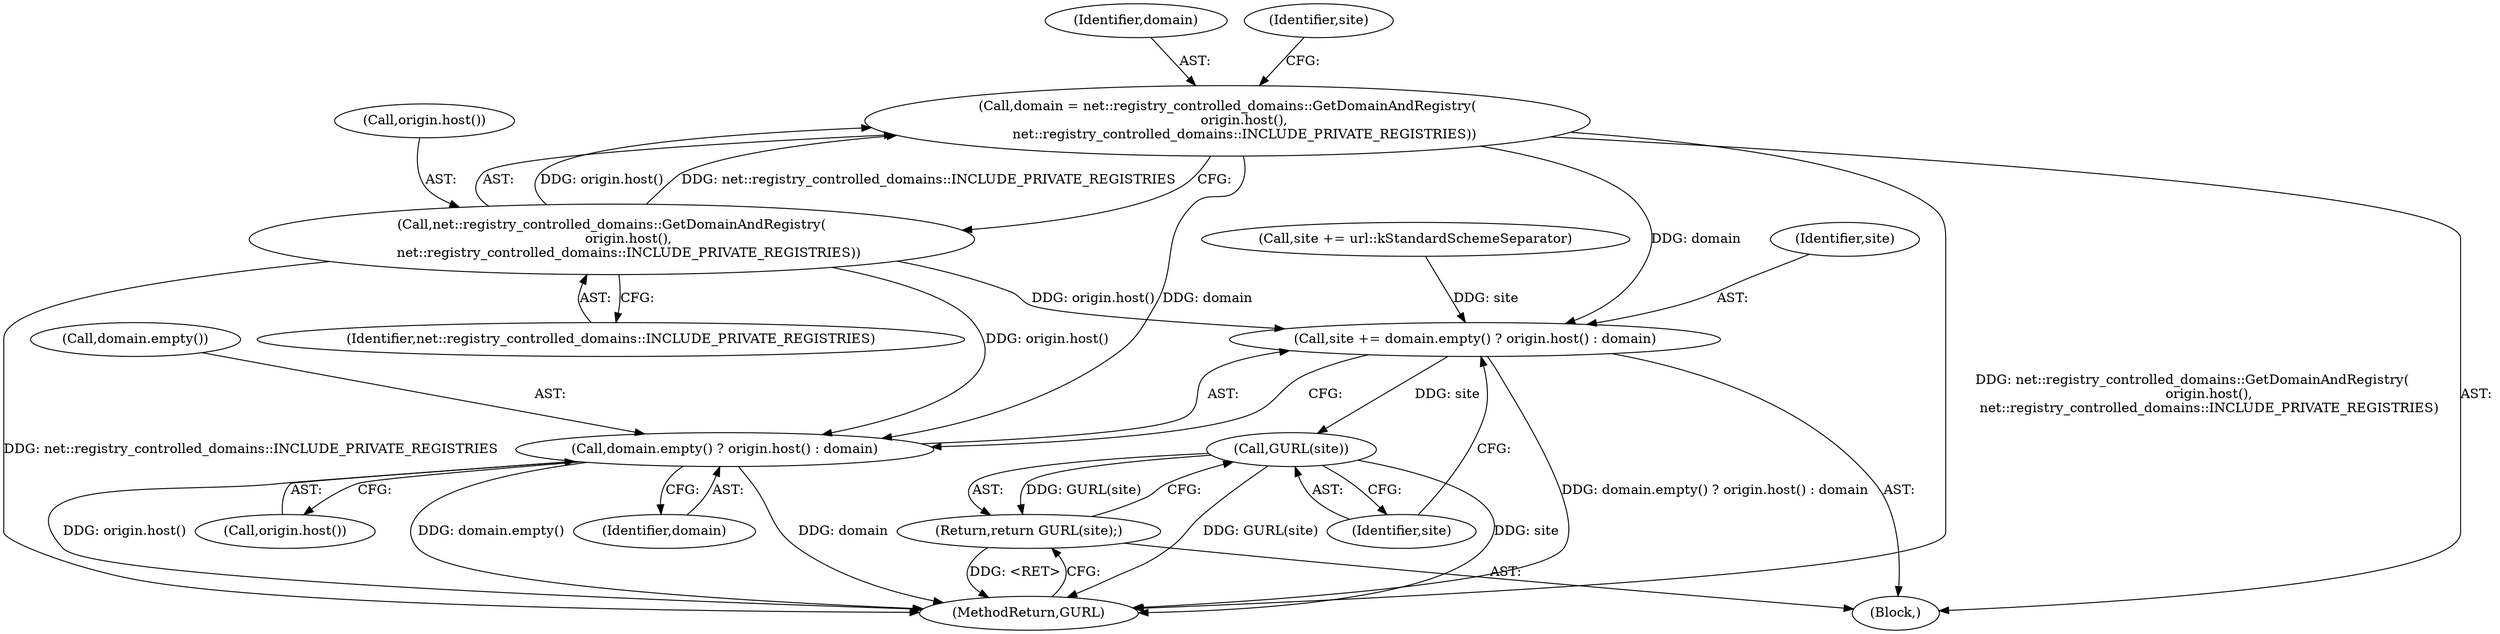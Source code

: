 digraph "0_Chrome_0bb3f5c715eb66bb5c1fb05fd81d902ca57f33ca_2@API" {
"1000153" [label="(Call,domain = net::registry_controlled_domains::GetDomainAndRegistry(\n        origin.host(),\n        net::registry_controlled_domains::INCLUDE_PRIVATE_REGISTRIES))"];
"1000155" [label="(Call,net::registry_controlled_domains::GetDomainAndRegistry(\n        origin.host(),\n        net::registry_controlled_domains::INCLUDE_PRIVATE_REGISTRIES))"];
"1000165" [label="(Call,site += domain.empty() ? origin.host() : domain)"];
"1000172" [label="(Call,GURL(site))"];
"1000171" [label="(Return,return GURL(site);)"];
"1000167" [label="(Call,domain.empty() ? origin.host() : domain)"];
"1000155" [label="(Call,net::registry_controlled_domains::GetDomainAndRegistry(\n        origin.host(),\n        net::registry_controlled_domains::INCLUDE_PRIVATE_REGISTRIES))"];
"1000154" [label="(Identifier,domain)"];
"1000231" [label="(MethodReturn,GURL)"];
"1000169" [label="(Call,origin.host())"];
"1000156" [label="(Call,origin.host())"];
"1000168" [label="(Call,domain.empty())"];
"1000151" [label="(Block,)"];
"1000153" [label="(Call,domain = net::registry_controlled_domains::GetDomainAndRegistry(\n        origin.host(),\n        net::registry_controlled_domains::INCLUDE_PRIVATE_REGISTRIES))"];
"1000171" [label="(Return,return GURL(site);)"];
"1000166" [label="(Identifier,site)"];
"1000160" [label="(Identifier,site)"];
"1000170" [label="(Identifier,domain)"];
"1000167" [label="(Call,domain.empty() ? origin.host() : domain)"];
"1000157" [label="(Identifier,net::registry_controlled_domains::INCLUDE_PRIVATE_REGISTRIES)"];
"1000173" [label="(Identifier,site)"];
"1000165" [label="(Call,site += domain.empty() ? origin.host() : domain)"];
"1000162" [label="(Call,site += url::kStandardSchemeSeparator)"];
"1000172" [label="(Call,GURL(site))"];
"1000153" -> "1000151"  [label="AST: "];
"1000153" -> "1000155"  [label="CFG: "];
"1000154" -> "1000153"  [label="AST: "];
"1000155" -> "1000153"  [label="AST: "];
"1000160" -> "1000153"  [label="CFG: "];
"1000153" -> "1000231"  [label="DDG: net::registry_controlled_domains::GetDomainAndRegistry(\n        origin.host(),\n        net::registry_controlled_domains::INCLUDE_PRIVATE_REGISTRIES)"];
"1000155" -> "1000153"  [label="DDG: origin.host()"];
"1000155" -> "1000153"  [label="DDG: net::registry_controlled_domains::INCLUDE_PRIVATE_REGISTRIES"];
"1000153" -> "1000165"  [label="DDG: domain"];
"1000153" -> "1000167"  [label="DDG: domain"];
"1000155" -> "1000157"  [label="CFG: "];
"1000156" -> "1000155"  [label="AST: "];
"1000157" -> "1000155"  [label="AST: "];
"1000155" -> "1000231"  [label="DDG: net::registry_controlled_domains::INCLUDE_PRIVATE_REGISTRIES"];
"1000155" -> "1000165"  [label="DDG: origin.host()"];
"1000155" -> "1000167"  [label="DDG: origin.host()"];
"1000165" -> "1000151"  [label="AST: "];
"1000165" -> "1000167"  [label="CFG: "];
"1000166" -> "1000165"  [label="AST: "];
"1000167" -> "1000165"  [label="AST: "];
"1000173" -> "1000165"  [label="CFG: "];
"1000165" -> "1000231"  [label="DDG: domain.empty() ? origin.host() : domain"];
"1000162" -> "1000165"  [label="DDG: site"];
"1000165" -> "1000172"  [label="DDG: site"];
"1000172" -> "1000171"  [label="AST: "];
"1000172" -> "1000173"  [label="CFG: "];
"1000173" -> "1000172"  [label="AST: "];
"1000171" -> "1000172"  [label="CFG: "];
"1000172" -> "1000231"  [label="DDG: GURL(site)"];
"1000172" -> "1000231"  [label="DDG: site"];
"1000172" -> "1000171"  [label="DDG: GURL(site)"];
"1000171" -> "1000151"  [label="AST: "];
"1000231" -> "1000171"  [label="CFG: "];
"1000171" -> "1000231"  [label="DDG: <RET>"];
"1000167" -> "1000169"  [label="CFG: "];
"1000167" -> "1000170"  [label="CFG: "];
"1000168" -> "1000167"  [label="AST: "];
"1000169" -> "1000167"  [label="AST: "];
"1000170" -> "1000167"  [label="AST: "];
"1000167" -> "1000231"  [label="DDG: origin.host()"];
"1000167" -> "1000231"  [label="DDG: domain.empty()"];
"1000167" -> "1000231"  [label="DDG: domain"];
}
